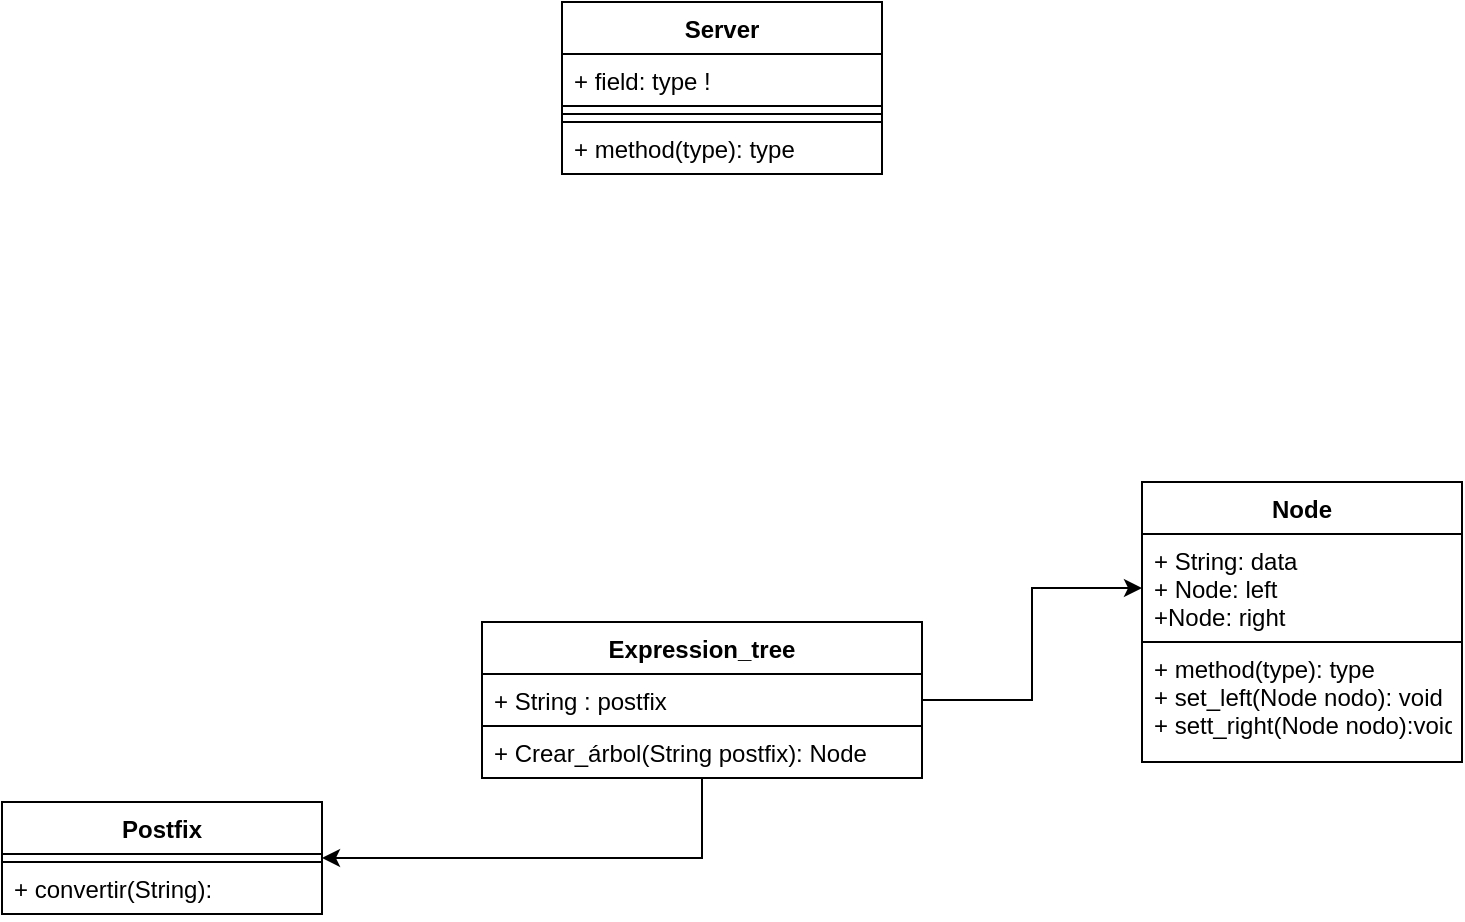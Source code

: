 <mxfile version="15.6.6" type="github"><diagram id="nEx--UYVgbSAvsFg95oE" name="Page-1"><mxGraphModel dx="882" dy="521" grid="1" gridSize="10" guides="1" tooltips="1" connect="1" arrows="1" fold="1" page="1" pageScale="1" pageWidth="827" pageHeight="1169" math="0" shadow="0"><root><mxCell id="0"/><mxCell id="1" parent="0"/><mxCell id="etUnX1Ghb0rkaaxVV59l-1" value="Server" style="swimlane;fontStyle=1;align=center;verticalAlign=top;childLayout=stackLayout;horizontal=1;startSize=26;horizontalStack=0;resizeParent=1;resizeParentMax=0;resizeLast=0;collapsible=1;marginBottom=0;fillColor=default;strokeColor=default;fontColor=default;" vertex="1" parent="1"><mxGeometry x="320" y="60" width="160" height="86" as="geometry"/></mxCell><mxCell id="etUnX1Ghb0rkaaxVV59l-2" value="+ field: type !" style="text;strokeColor=default;fillColor=default;align=left;verticalAlign=top;spacingLeft=4;spacingRight=4;overflow=hidden;rotatable=0;points=[[0,0.5],[1,0.5]];portConstraint=eastwest;fontColor=default;" vertex="1" parent="etUnX1Ghb0rkaaxVV59l-1"><mxGeometry y="26" width="160" height="26" as="geometry"/></mxCell><mxCell id="etUnX1Ghb0rkaaxVV59l-3" value="" style="line;strokeWidth=1;fillColor=default;align=left;verticalAlign=middle;spacingTop=-1;spacingLeft=3;spacingRight=3;rotatable=0;labelPosition=right;points=[];portConstraint=eastwest;strokeColor=default;fontColor=default;" vertex="1" parent="etUnX1Ghb0rkaaxVV59l-1"><mxGeometry y="52" width="160" height="8" as="geometry"/></mxCell><mxCell id="etUnX1Ghb0rkaaxVV59l-4" value="+ method(type): type" style="text;strokeColor=default;fillColor=default;align=left;verticalAlign=top;spacingLeft=4;spacingRight=4;overflow=hidden;rotatable=0;points=[[0,0.5],[1,0.5]];portConstraint=eastwest;fontColor=default;" vertex="1" parent="etUnX1Ghb0rkaaxVV59l-1"><mxGeometry y="60" width="160" height="26" as="geometry"/></mxCell><mxCell id="etUnX1Ghb0rkaaxVV59l-5" value="Expression_tree" style="swimlane;fontStyle=1;align=center;verticalAlign=top;childLayout=stackLayout;horizontal=1;startSize=26;horizontalStack=0;resizeParent=1;resizeParentMax=0;resizeLast=0;collapsible=1;marginBottom=0;fontColor=default;strokeColor=default;fillColor=default;" vertex="1" parent="1"><mxGeometry x="280" y="370" width="220" height="78" as="geometry"/></mxCell><mxCell id="etUnX1Ghb0rkaaxVV59l-6" value="+ String : postfix  &#10;" style="text;strokeColor=default;fillColor=default;align=left;verticalAlign=top;spacingLeft=4;spacingRight=4;overflow=hidden;rotatable=0;points=[[0,0.5],[1,0.5]];portConstraint=eastwest;fontColor=default;" vertex="1" parent="etUnX1Ghb0rkaaxVV59l-5"><mxGeometry y="26" width="220" height="26" as="geometry"/></mxCell><mxCell id="etUnX1Ghb0rkaaxVV59l-7" value="+ Crear_árbol(String postfix): Node" style="text;strokeColor=default;fillColor=default;align=left;verticalAlign=top;spacingLeft=4;spacingRight=4;overflow=hidden;rotatable=0;points=[[0,0.5],[1,0.5]];portConstraint=eastwest;fontColor=default;" vertex="1" parent="etUnX1Ghb0rkaaxVV59l-5"><mxGeometry y="52" width="220" height="26" as="geometry"/></mxCell><mxCell id="etUnX1Ghb0rkaaxVV59l-8" value="Postfix" style="swimlane;fontStyle=1;align=center;verticalAlign=top;childLayout=stackLayout;horizontal=1;startSize=26;horizontalStack=0;resizeParent=1;resizeParentMax=0;resizeLast=0;collapsible=1;marginBottom=0;fontColor=default;strokeColor=default;fillColor=default;" vertex="1" parent="1"><mxGeometry x="40" y="460" width="160" height="56" as="geometry"/></mxCell><mxCell id="etUnX1Ghb0rkaaxVV59l-9" value="" style="text;strokeColor=default;fillColor=default;align=left;verticalAlign=top;spacingLeft=4;spacingRight=4;overflow=hidden;rotatable=0;points=[[0,0.5],[1,0.5]];portConstraint=eastwest;fontColor=default;" vertex="1" parent="etUnX1Ghb0rkaaxVV59l-8"><mxGeometry y="26" width="160" height="4" as="geometry"/></mxCell><mxCell id="etUnX1Ghb0rkaaxVV59l-10" value="+ convertir(String):" style="text;strokeColor=default;fillColor=default;align=left;verticalAlign=top;spacingLeft=4;spacingRight=4;overflow=hidden;rotatable=0;points=[[0,0.5],[1,0.5]];portConstraint=eastwest;fontColor=default;" vertex="1" parent="etUnX1Ghb0rkaaxVV59l-8"><mxGeometry y="30" width="160" height="26" as="geometry"/></mxCell><mxCell id="etUnX1Ghb0rkaaxVV59l-11" value="Node" style="swimlane;fontStyle=1;align=center;verticalAlign=top;childLayout=stackLayout;horizontal=1;startSize=26;horizontalStack=0;resizeParent=1;resizeParentMax=0;resizeLast=0;collapsible=1;marginBottom=0;labelBackgroundColor=default;fontColor=default;strokeColor=default;fillColor=default;" vertex="1" parent="1"><mxGeometry x="610" y="300" width="160" height="140" as="geometry"/></mxCell><mxCell id="etUnX1Ghb0rkaaxVV59l-12" value="+ String: data&#10;+ Node: left&#10;+Node: right" style="text;strokeColor=default;fillColor=default;align=left;verticalAlign=top;spacingLeft=4;spacingRight=4;overflow=hidden;rotatable=0;points=[[0,0.5],[1,0.5]];portConstraint=eastwest;labelBackgroundColor=default;fontColor=default;" vertex="1" parent="etUnX1Ghb0rkaaxVV59l-11"><mxGeometry y="26" width="160" height="54" as="geometry"/></mxCell><mxCell id="etUnX1Ghb0rkaaxVV59l-13" value="+ method(type): type&#10;+ set_left(Node nodo): void&#10;+ sett_right(Node nodo):void" style="text;strokeColor=default;fillColor=default;align=left;verticalAlign=top;spacingLeft=4;spacingRight=4;overflow=hidden;rotatable=0;points=[[0,0.5],[1,0.5]];portConstraint=eastwest;labelBackgroundColor=default;fontColor=default;" vertex="1" parent="etUnX1Ghb0rkaaxVV59l-11"><mxGeometry y="80" width="160" height="60" as="geometry"/></mxCell><mxCell id="etUnX1Ghb0rkaaxVV59l-14" style="edgeStyle=orthogonalEdgeStyle;rounded=0;orthogonalLoop=1;jettySize=auto;html=1;fontColor=default;" edge="1" parent="1" source="etUnX1Ghb0rkaaxVV59l-6" target="etUnX1Ghb0rkaaxVV59l-12"><mxGeometry relative="1" as="geometry"/></mxCell><mxCell id="etUnX1Ghb0rkaaxVV59l-15" style="edgeStyle=orthogonalEdgeStyle;rounded=0;orthogonalLoop=1;jettySize=auto;html=1;entryX=1;entryY=0.5;entryDx=0;entryDy=0;fontColor=default;exitX=0.5;exitY=1;exitDx=0;exitDy=0;strokeColor=default;labelBackgroundColor=default;" edge="1" parent="1" source="etUnX1Ghb0rkaaxVV59l-5" target="etUnX1Ghb0rkaaxVV59l-8"><mxGeometry relative="1" as="geometry"/></mxCell></root></mxGraphModel></diagram></mxfile>